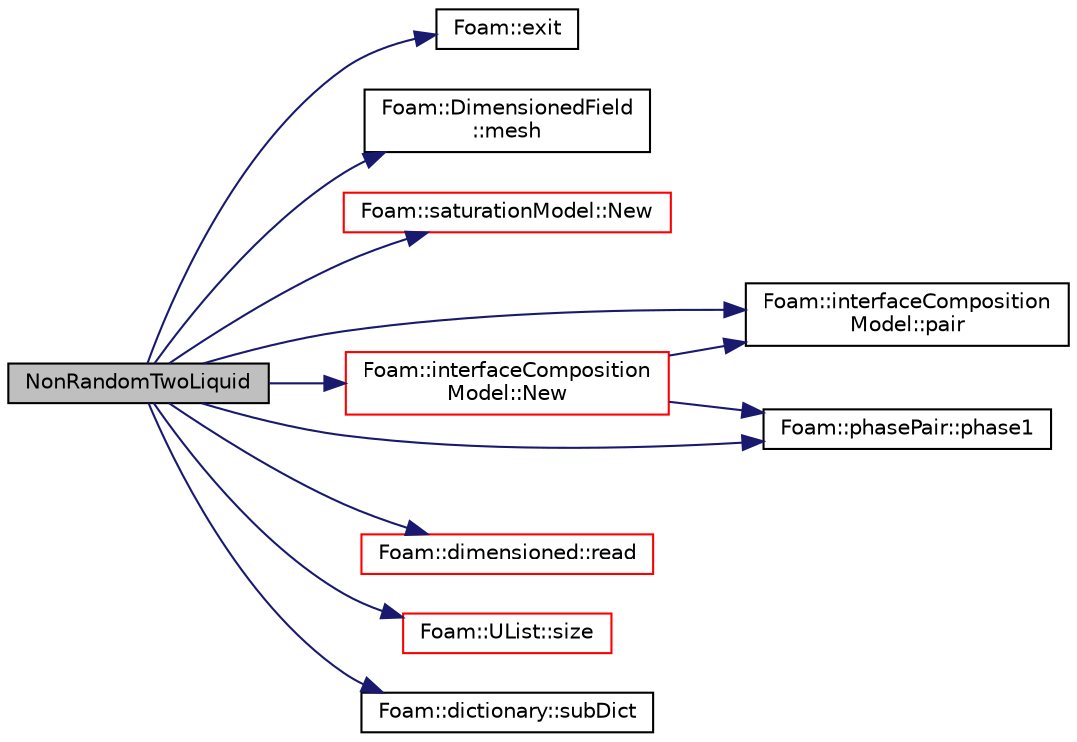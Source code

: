 digraph "NonRandomTwoLiquid"
{
  bgcolor="transparent";
  edge [fontname="Helvetica",fontsize="10",labelfontname="Helvetica",labelfontsize="10"];
  node [fontname="Helvetica",fontsize="10",shape=record];
  rankdir="LR";
  Node1 [label="NonRandomTwoLiquid",height=0.2,width=0.4,color="black", fillcolor="grey75", style="filled" fontcolor="black"];
  Node1 -> Node2 [color="midnightblue",fontsize="10",style="solid",fontname="Helvetica"];
  Node2 [label="Foam::exit",height=0.2,width=0.4,color="black",URL="$namespaceFoam.html#a06ca7250d8e89caf05243ec094843642"];
  Node1 -> Node3 [color="midnightblue",fontsize="10",style="solid",fontname="Helvetica"];
  Node3 [label="Foam::DimensionedField\l::mesh",height=0.2,width=0.4,color="black",URL="$classFoam_1_1DimensionedField.html#abdefa6904b53f35c49185ee1cb3d1800",tooltip="Return mesh. "];
  Node1 -> Node4 [color="midnightblue",fontsize="10",style="solid",fontname="Helvetica"];
  Node4 [label="Foam::saturationModel::New",height=0.2,width=0.4,color="red",URL="$classFoam_1_1saturationModel.html#add395c5e0a5e52de7b9830662e77e0ec",tooltip="Select null constructed. "];
  Node1 -> Node5 [color="midnightblue",fontsize="10",style="solid",fontname="Helvetica"];
  Node5 [label="Foam::interfaceComposition\lModel::New",height=0.2,width=0.4,color="red",URL="$classFoam_1_1interfaceCompositionModel.html#a8835c591d8884987355f47424e1e451f"];
  Node5 -> Node6 [color="midnightblue",fontsize="10",style="solid",fontname="Helvetica"];
  Node6 [label="Foam::interfaceComposition\lModel::pair",height=0.2,width=0.4,color="black",URL="$classFoam_1_1interfaceCompositionModel.html#a2c469841c4fe8955fd84d4dda5850b01",tooltip="Return pair. "];
  Node5 -> Node7 [color="midnightblue",fontsize="10",style="solid",fontname="Helvetica"];
  Node7 [label="Foam::phasePair::phase1",height=0.2,width=0.4,color="black",URL="$classFoam_1_1phasePair.html#aafa87466cebd9ebda4a09ea338673568",tooltip="Return phase 1. "];
  Node1 -> Node6 [color="midnightblue",fontsize="10",style="solid",fontname="Helvetica"];
  Node1 -> Node7 [color="midnightblue",fontsize="10",style="solid",fontname="Helvetica"];
  Node1 -> Node8 [color="midnightblue",fontsize="10",style="solid",fontname="Helvetica"];
  Node8 [label="Foam::dimensioned::read",height=0.2,width=0.4,color="red",URL="$classFoam_1_1dimensioned.html#a6ce0c64db98eb6144d363dbfc86104eb",tooltip="Update the value of dimensioned&lt;Type&gt;, lookup in dictionary with the name(). "];
  Node1 -> Node9 [color="midnightblue",fontsize="10",style="solid",fontname="Helvetica"];
  Node9 [label="Foam::UList::size",height=0.2,width=0.4,color="red",URL="$classFoam_1_1UList.html#afee03bfededf699921815b2bf3c41e35",tooltip="Override size to be inconsistent with allocated storage. "];
  Node1 -> Node10 [color="midnightblue",fontsize="10",style="solid",fontname="Helvetica"];
  Node10 [label="Foam::dictionary::subDict",height=0.2,width=0.4,color="black",URL="$classFoam_1_1dictionary.html#ac0c70aeaf70dd0be6814c63b481a5c90",tooltip="Find and return a sub-dictionary. "];
}
